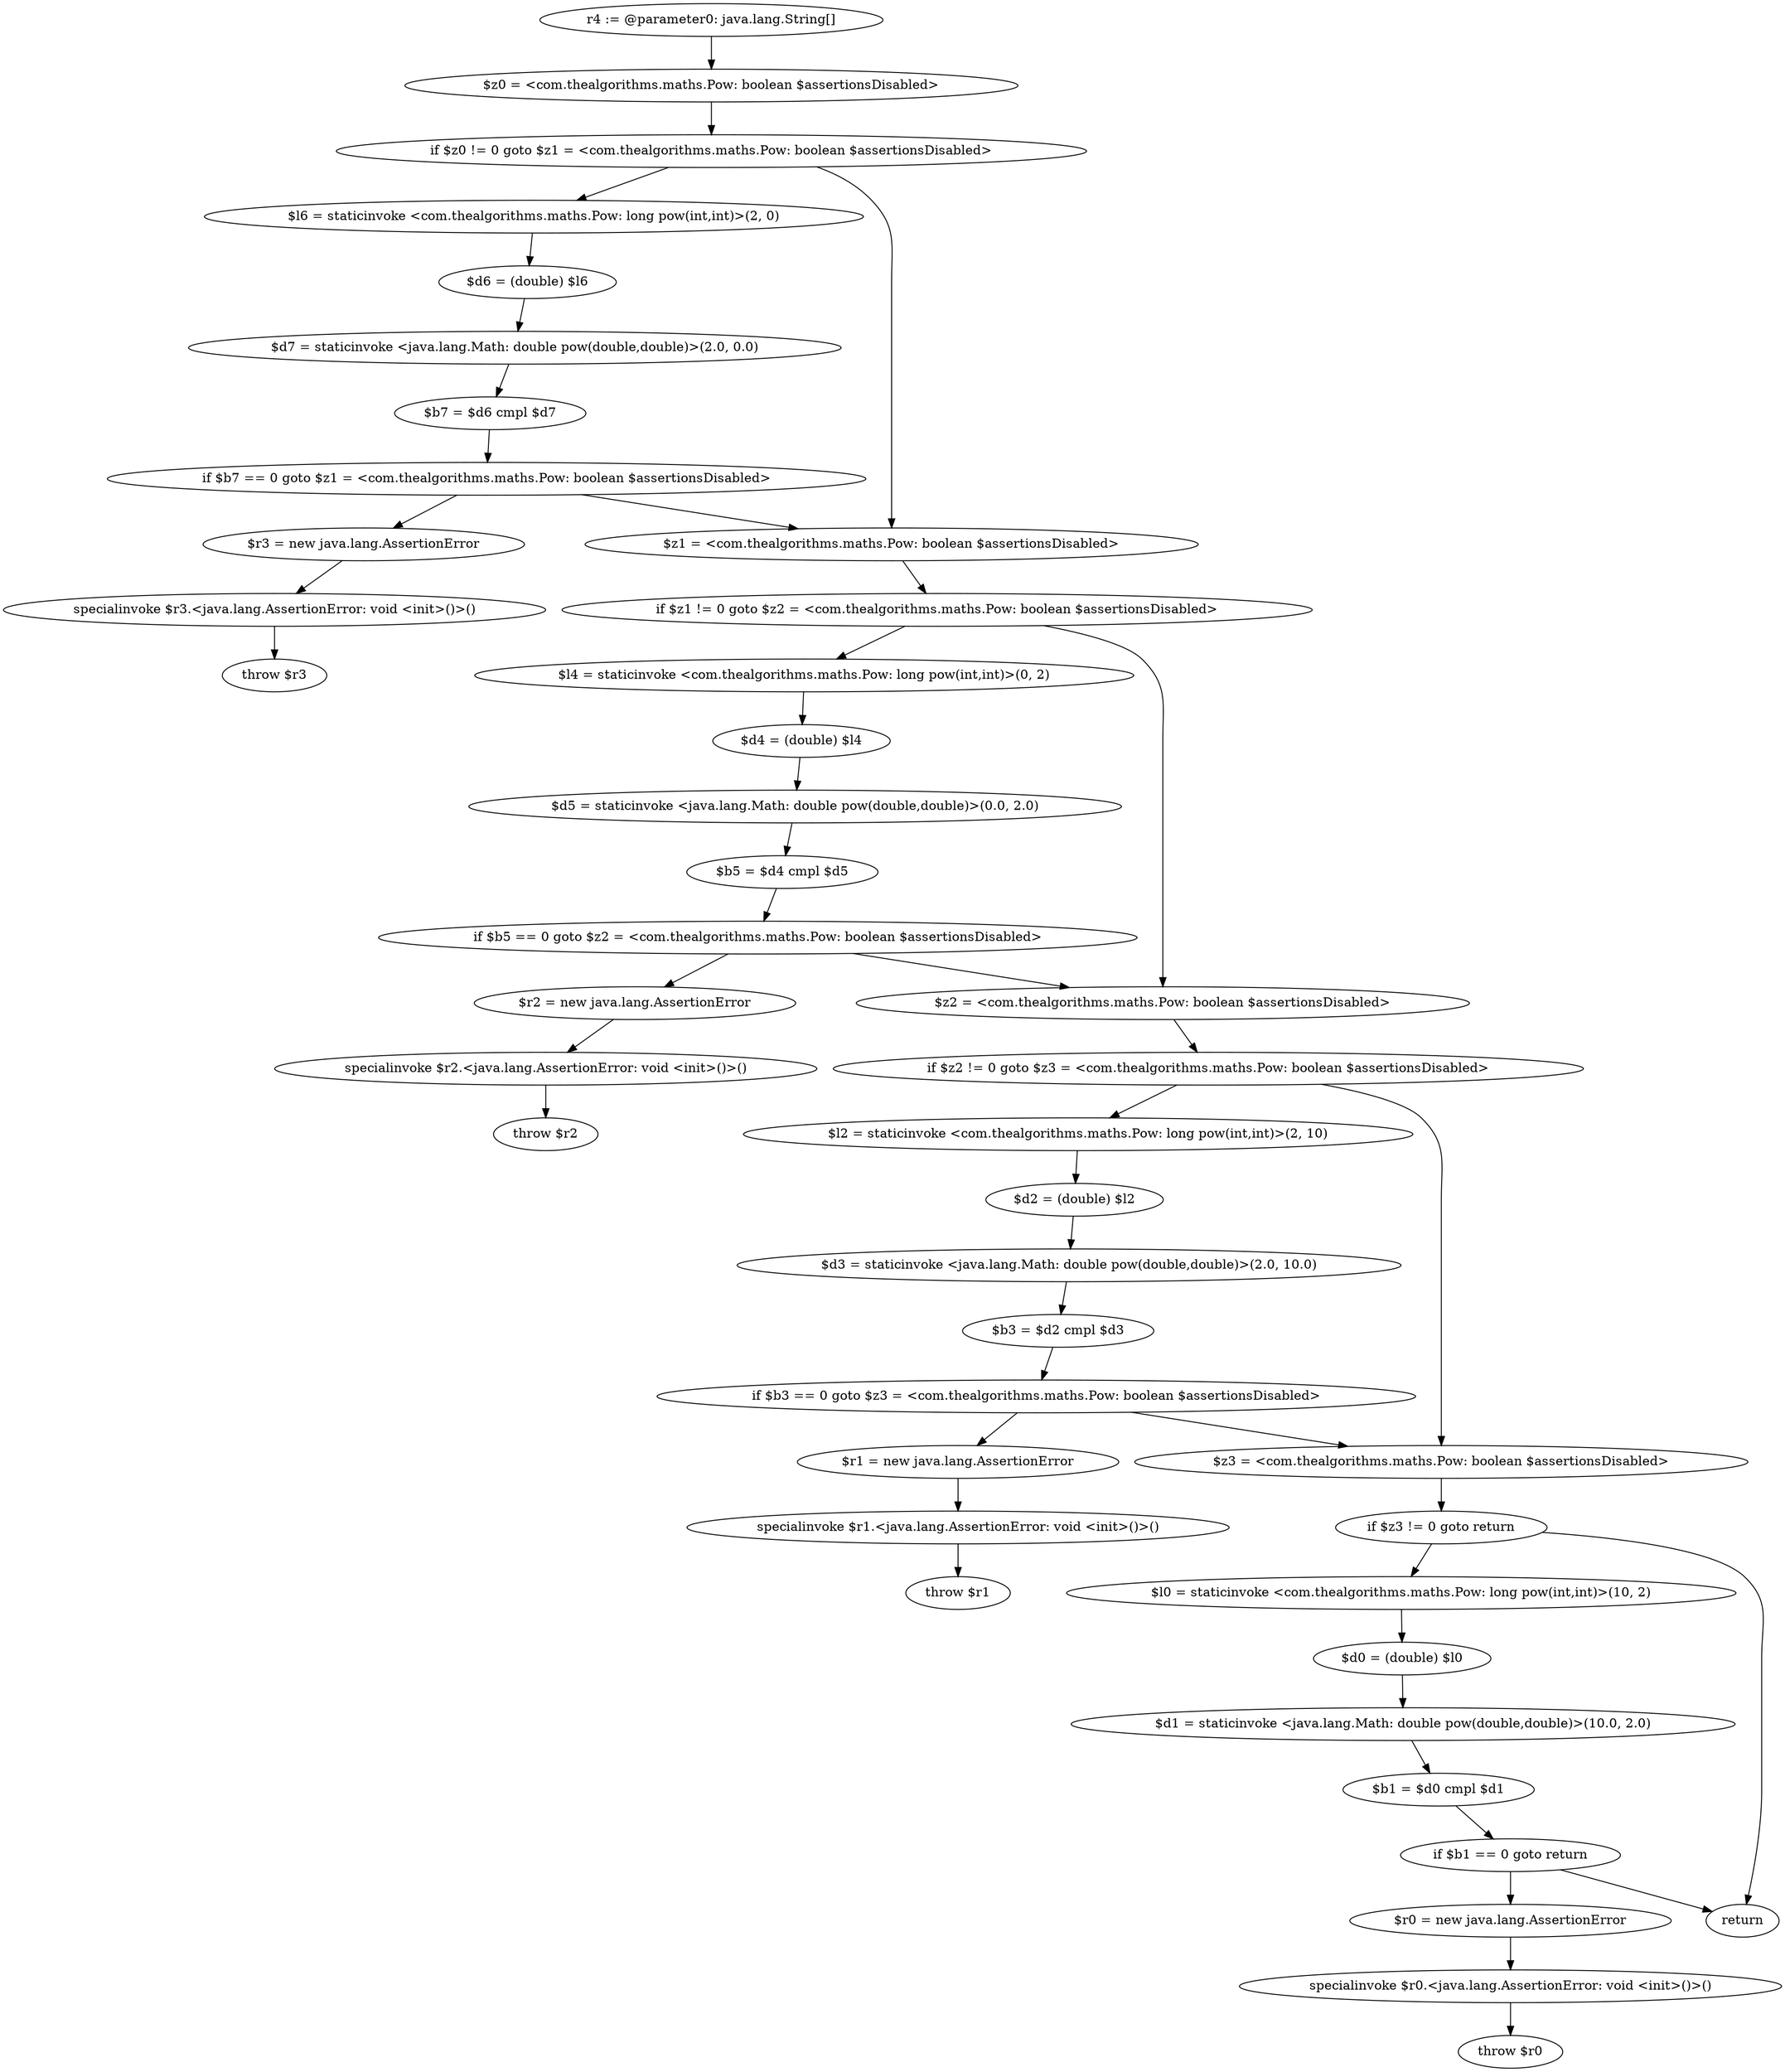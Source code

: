 digraph "unitGraph" {
    "r4 := @parameter0: java.lang.String[]"
    "$z0 = <com.thealgorithms.maths.Pow: boolean $assertionsDisabled>"
    "if $z0 != 0 goto $z1 = <com.thealgorithms.maths.Pow: boolean $assertionsDisabled>"
    "$l6 = staticinvoke <com.thealgorithms.maths.Pow: long pow(int,int)>(2, 0)"
    "$d6 = (double) $l6"
    "$d7 = staticinvoke <java.lang.Math: double pow(double,double)>(2.0, 0.0)"
    "$b7 = $d6 cmpl $d7"
    "if $b7 == 0 goto $z1 = <com.thealgorithms.maths.Pow: boolean $assertionsDisabled>"
    "$r3 = new java.lang.AssertionError"
    "specialinvoke $r3.<java.lang.AssertionError: void <init>()>()"
    "throw $r3"
    "$z1 = <com.thealgorithms.maths.Pow: boolean $assertionsDisabled>"
    "if $z1 != 0 goto $z2 = <com.thealgorithms.maths.Pow: boolean $assertionsDisabled>"
    "$l4 = staticinvoke <com.thealgorithms.maths.Pow: long pow(int,int)>(0, 2)"
    "$d4 = (double) $l4"
    "$d5 = staticinvoke <java.lang.Math: double pow(double,double)>(0.0, 2.0)"
    "$b5 = $d4 cmpl $d5"
    "if $b5 == 0 goto $z2 = <com.thealgorithms.maths.Pow: boolean $assertionsDisabled>"
    "$r2 = new java.lang.AssertionError"
    "specialinvoke $r2.<java.lang.AssertionError: void <init>()>()"
    "throw $r2"
    "$z2 = <com.thealgorithms.maths.Pow: boolean $assertionsDisabled>"
    "if $z2 != 0 goto $z3 = <com.thealgorithms.maths.Pow: boolean $assertionsDisabled>"
    "$l2 = staticinvoke <com.thealgorithms.maths.Pow: long pow(int,int)>(2, 10)"
    "$d2 = (double) $l2"
    "$d3 = staticinvoke <java.lang.Math: double pow(double,double)>(2.0, 10.0)"
    "$b3 = $d2 cmpl $d3"
    "if $b3 == 0 goto $z3 = <com.thealgorithms.maths.Pow: boolean $assertionsDisabled>"
    "$r1 = new java.lang.AssertionError"
    "specialinvoke $r1.<java.lang.AssertionError: void <init>()>()"
    "throw $r1"
    "$z3 = <com.thealgorithms.maths.Pow: boolean $assertionsDisabled>"
    "if $z3 != 0 goto return"
    "$l0 = staticinvoke <com.thealgorithms.maths.Pow: long pow(int,int)>(10, 2)"
    "$d0 = (double) $l0"
    "$d1 = staticinvoke <java.lang.Math: double pow(double,double)>(10.0, 2.0)"
    "$b1 = $d0 cmpl $d1"
    "if $b1 == 0 goto return"
    "$r0 = new java.lang.AssertionError"
    "specialinvoke $r0.<java.lang.AssertionError: void <init>()>()"
    "throw $r0"
    "return"
    "r4 := @parameter0: java.lang.String[]"->"$z0 = <com.thealgorithms.maths.Pow: boolean $assertionsDisabled>";
    "$z0 = <com.thealgorithms.maths.Pow: boolean $assertionsDisabled>"->"if $z0 != 0 goto $z1 = <com.thealgorithms.maths.Pow: boolean $assertionsDisabled>";
    "if $z0 != 0 goto $z1 = <com.thealgorithms.maths.Pow: boolean $assertionsDisabled>"->"$l6 = staticinvoke <com.thealgorithms.maths.Pow: long pow(int,int)>(2, 0)";
    "if $z0 != 0 goto $z1 = <com.thealgorithms.maths.Pow: boolean $assertionsDisabled>"->"$z1 = <com.thealgorithms.maths.Pow: boolean $assertionsDisabled>";
    "$l6 = staticinvoke <com.thealgorithms.maths.Pow: long pow(int,int)>(2, 0)"->"$d6 = (double) $l6";
    "$d6 = (double) $l6"->"$d7 = staticinvoke <java.lang.Math: double pow(double,double)>(2.0, 0.0)";
    "$d7 = staticinvoke <java.lang.Math: double pow(double,double)>(2.0, 0.0)"->"$b7 = $d6 cmpl $d7";
    "$b7 = $d6 cmpl $d7"->"if $b7 == 0 goto $z1 = <com.thealgorithms.maths.Pow: boolean $assertionsDisabled>";
    "if $b7 == 0 goto $z1 = <com.thealgorithms.maths.Pow: boolean $assertionsDisabled>"->"$r3 = new java.lang.AssertionError";
    "if $b7 == 0 goto $z1 = <com.thealgorithms.maths.Pow: boolean $assertionsDisabled>"->"$z1 = <com.thealgorithms.maths.Pow: boolean $assertionsDisabled>";
    "$r3 = new java.lang.AssertionError"->"specialinvoke $r3.<java.lang.AssertionError: void <init>()>()";
    "specialinvoke $r3.<java.lang.AssertionError: void <init>()>()"->"throw $r3";
    "$z1 = <com.thealgorithms.maths.Pow: boolean $assertionsDisabled>"->"if $z1 != 0 goto $z2 = <com.thealgorithms.maths.Pow: boolean $assertionsDisabled>";
    "if $z1 != 0 goto $z2 = <com.thealgorithms.maths.Pow: boolean $assertionsDisabled>"->"$l4 = staticinvoke <com.thealgorithms.maths.Pow: long pow(int,int)>(0, 2)";
    "if $z1 != 0 goto $z2 = <com.thealgorithms.maths.Pow: boolean $assertionsDisabled>"->"$z2 = <com.thealgorithms.maths.Pow: boolean $assertionsDisabled>";
    "$l4 = staticinvoke <com.thealgorithms.maths.Pow: long pow(int,int)>(0, 2)"->"$d4 = (double) $l4";
    "$d4 = (double) $l4"->"$d5 = staticinvoke <java.lang.Math: double pow(double,double)>(0.0, 2.0)";
    "$d5 = staticinvoke <java.lang.Math: double pow(double,double)>(0.0, 2.0)"->"$b5 = $d4 cmpl $d5";
    "$b5 = $d4 cmpl $d5"->"if $b5 == 0 goto $z2 = <com.thealgorithms.maths.Pow: boolean $assertionsDisabled>";
    "if $b5 == 0 goto $z2 = <com.thealgorithms.maths.Pow: boolean $assertionsDisabled>"->"$r2 = new java.lang.AssertionError";
    "if $b5 == 0 goto $z2 = <com.thealgorithms.maths.Pow: boolean $assertionsDisabled>"->"$z2 = <com.thealgorithms.maths.Pow: boolean $assertionsDisabled>";
    "$r2 = new java.lang.AssertionError"->"specialinvoke $r2.<java.lang.AssertionError: void <init>()>()";
    "specialinvoke $r2.<java.lang.AssertionError: void <init>()>()"->"throw $r2";
    "$z2 = <com.thealgorithms.maths.Pow: boolean $assertionsDisabled>"->"if $z2 != 0 goto $z3 = <com.thealgorithms.maths.Pow: boolean $assertionsDisabled>";
    "if $z2 != 0 goto $z3 = <com.thealgorithms.maths.Pow: boolean $assertionsDisabled>"->"$l2 = staticinvoke <com.thealgorithms.maths.Pow: long pow(int,int)>(2, 10)";
    "if $z2 != 0 goto $z3 = <com.thealgorithms.maths.Pow: boolean $assertionsDisabled>"->"$z3 = <com.thealgorithms.maths.Pow: boolean $assertionsDisabled>";
    "$l2 = staticinvoke <com.thealgorithms.maths.Pow: long pow(int,int)>(2, 10)"->"$d2 = (double) $l2";
    "$d2 = (double) $l2"->"$d3 = staticinvoke <java.lang.Math: double pow(double,double)>(2.0, 10.0)";
    "$d3 = staticinvoke <java.lang.Math: double pow(double,double)>(2.0, 10.0)"->"$b3 = $d2 cmpl $d3";
    "$b3 = $d2 cmpl $d3"->"if $b3 == 0 goto $z3 = <com.thealgorithms.maths.Pow: boolean $assertionsDisabled>";
    "if $b3 == 0 goto $z3 = <com.thealgorithms.maths.Pow: boolean $assertionsDisabled>"->"$r1 = new java.lang.AssertionError";
    "if $b3 == 0 goto $z3 = <com.thealgorithms.maths.Pow: boolean $assertionsDisabled>"->"$z3 = <com.thealgorithms.maths.Pow: boolean $assertionsDisabled>";
    "$r1 = new java.lang.AssertionError"->"specialinvoke $r1.<java.lang.AssertionError: void <init>()>()";
    "specialinvoke $r1.<java.lang.AssertionError: void <init>()>()"->"throw $r1";
    "$z3 = <com.thealgorithms.maths.Pow: boolean $assertionsDisabled>"->"if $z3 != 0 goto return";
    "if $z3 != 0 goto return"->"$l0 = staticinvoke <com.thealgorithms.maths.Pow: long pow(int,int)>(10, 2)";
    "if $z3 != 0 goto return"->"return";
    "$l0 = staticinvoke <com.thealgorithms.maths.Pow: long pow(int,int)>(10, 2)"->"$d0 = (double) $l0";
    "$d0 = (double) $l0"->"$d1 = staticinvoke <java.lang.Math: double pow(double,double)>(10.0, 2.0)";
    "$d1 = staticinvoke <java.lang.Math: double pow(double,double)>(10.0, 2.0)"->"$b1 = $d0 cmpl $d1";
    "$b1 = $d0 cmpl $d1"->"if $b1 == 0 goto return";
    "if $b1 == 0 goto return"->"$r0 = new java.lang.AssertionError";
    "if $b1 == 0 goto return"->"return";
    "$r0 = new java.lang.AssertionError"->"specialinvoke $r0.<java.lang.AssertionError: void <init>()>()";
    "specialinvoke $r0.<java.lang.AssertionError: void <init>()>()"->"throw $r0";
}
